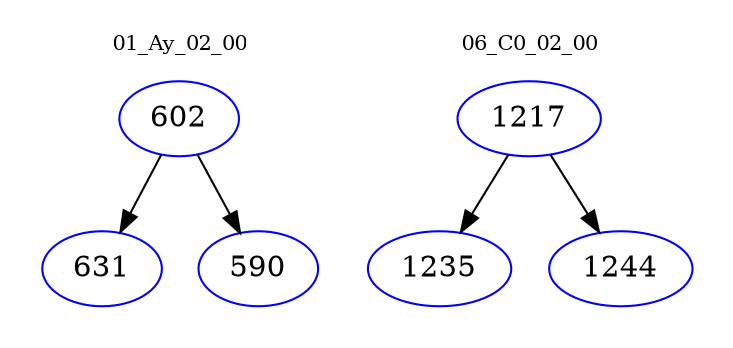 digraph{
subgraph cluster_0 {
color = white
label = "01_Ay_02_00";
fontsize=10;
T0_602 [label="602", color="blue"]
T0_602 -> T0_631 [color="black"]
T0_631 [label="631", color="blue"]
T0_602 -> T0_590 [color="black"]
T0_590 [label="590", color="blue"]
}
subgraph cluster_1 {
color = white
label = "06_C0_02_00";
fontsize=10;
T1_1217 [label="1217", color="blue"]
T1_1217 -> T1_1235 [color="black"]
T1_1235 [label="1235", color="blue"]
T1_1217 -> T1_1244 [color="black"]
T1_1244 [label="1244", color="blue"]
}
}
